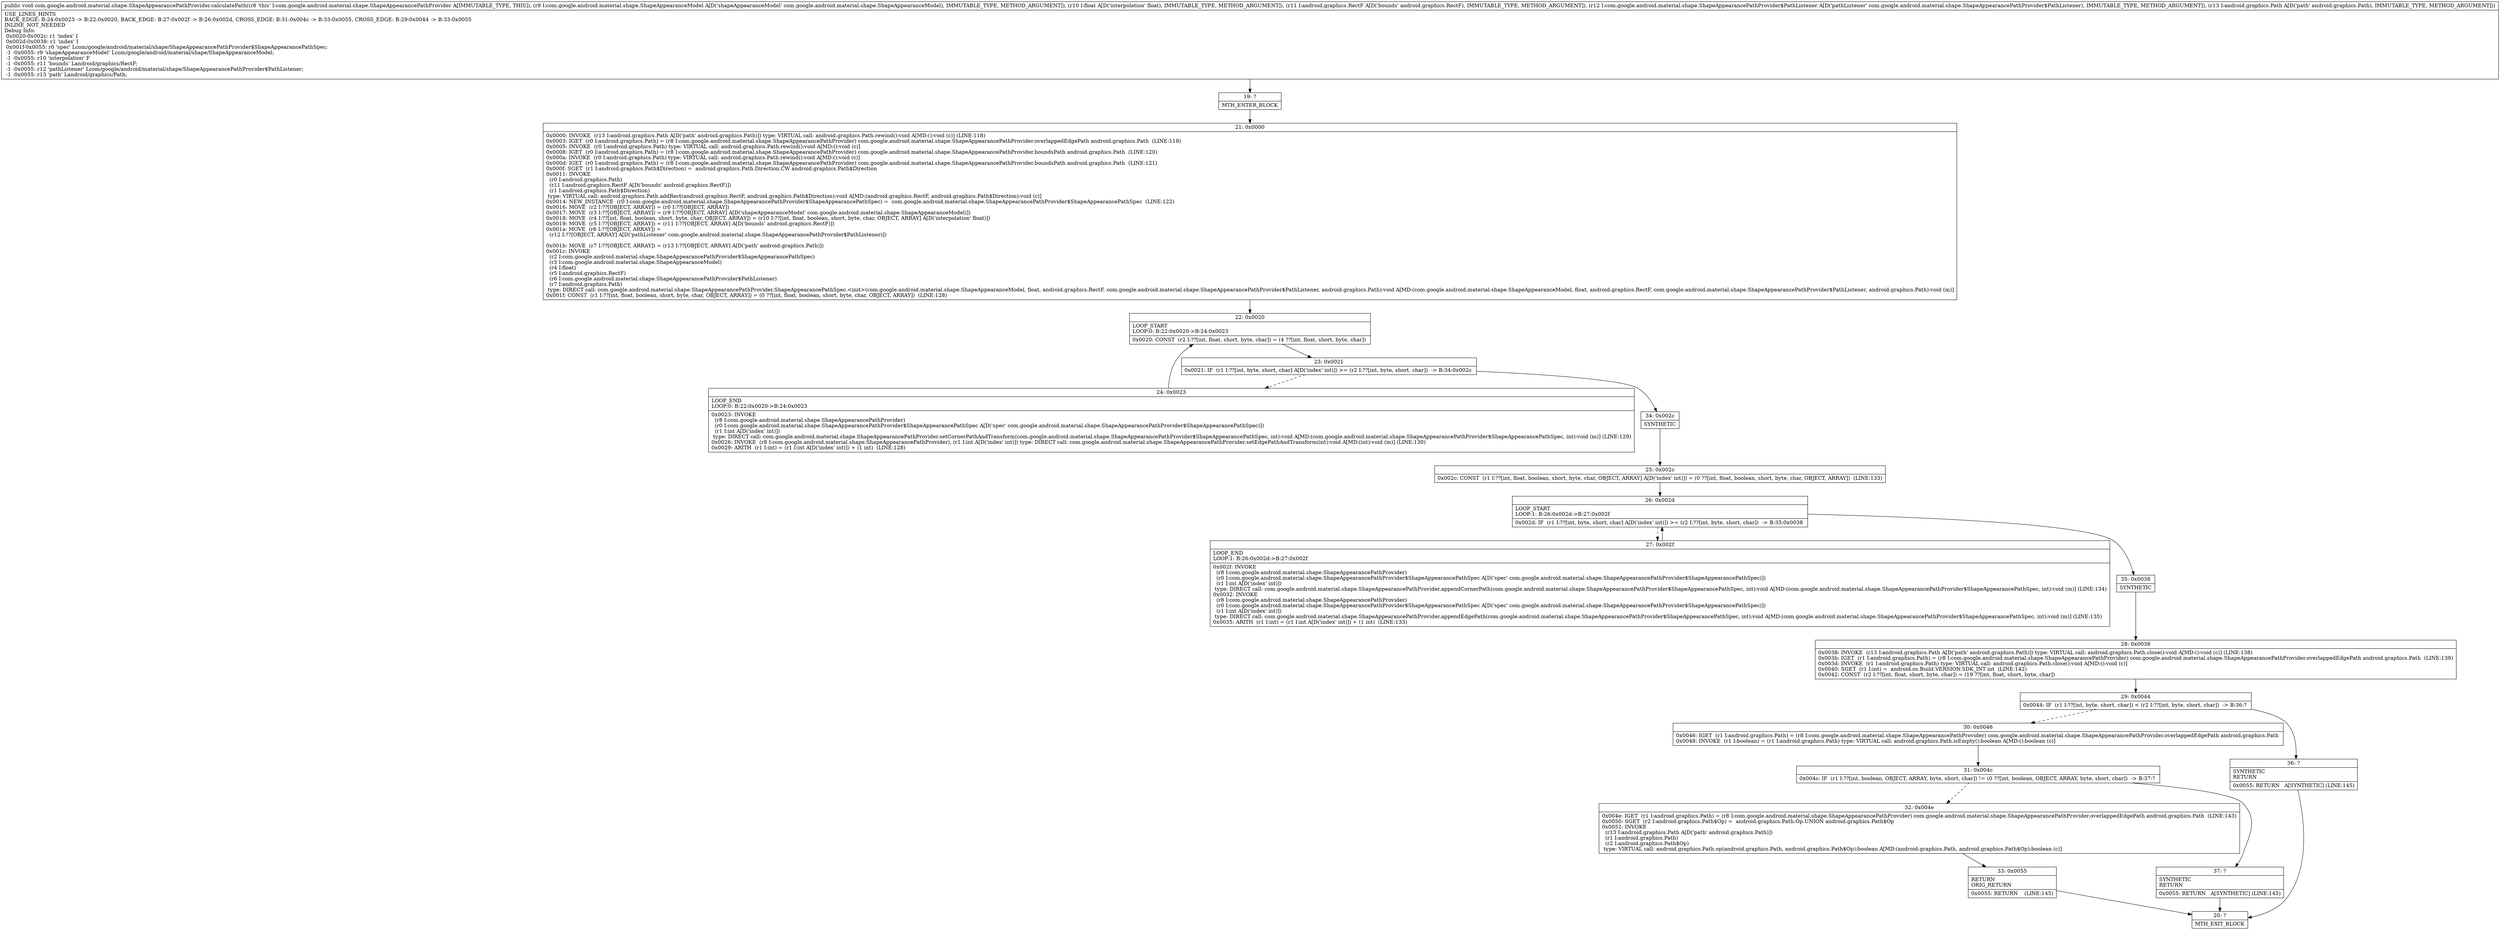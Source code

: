 digraph "CFG forcom.google.android.material.shape.ShapeAppearancePathProvider.calculatePath(Lcom\/google\/android\/material\/shape\/ShapeAppearanceModel;FLandroid\/graphics\/RectF;Lcom\/google\/android\/material\/shape\/ShapeAppearancePathProvider$PathListener;Landroid\/graphics\/Path;)V" {
Node_19 [shape=record,label="{19\:\ ?|MTH_ENTER_BLOCK\l}"];
Node_21 [shape=record,label="{21\:\ 0x0000|0x0000: INVOKE  (r13 I:android.graphics.Path A[D('path' android.graphics.Path)]) type: VIRTUAL call: android.graphics.Path.rewind():void A[MD:():void (c)] (LINE:118)\l0x0003: IGET  (r0 I:android.graphics.Path) = (r8 I:com.google.android.material.shape.ShapeAppearancePathProvider) com.google.android.material.shape.ShapeAppearancePathProvider.overlappedEdgePath android.graphics.Path  (LINE:119)\l0x0005: INVOKE  (r0 I:android.graphics.Path) type: VIRTUAL call: android.graphics.Path.rewind():void A[MD:():void (c)]\l0x0008: IGET  (r0 I:android.graphics.Path) = (r8 I:com.google.android.material.shape.ShapeAppearancePathProvider) com.google.android.material.shape.ShapeAppearancePathProvider.boundsPath android.graphics.Path  (LINE:120)\l0x000a: INVOKE  (r0 I:android.graphics.Path) type: VIRTUAL call: android.graphics.Path.rewind():void A[MD:():void (c)]\l0x000d: IGET  (r0 I:android.graphics.Path) = (r8 I:com.google.android.material.shape.ShapeAppearancePathProvider) com.google.android.material.shape.ShapeAppearancePathProvider.boundsPath android.graphics.Path  (LINE:121)\l0x000f: SGET  (r1 I:android.graphics.Path$Direction) =  android.graphics.Path.Direction.CW android.graphics.Path$Direction \l0x0011: INVOKE  \l  (r0 I:android.graphics.Path)\l  (r11 I:android.graphics.RectF A[D('bounds' android.graphics.RectF)])\l  (r1 I:android.graphics.Path$Direction)\l type: VIRTUAL call: android.graphics.Path.addRect(android.graphics.RectF, android.graphics.Path$Direction):void A[MD:(android.graphics.RectF, android.graphics.Path$Direction):void (c)]\l0x0014: NEW_INSTANCE  (r0 I:com.google.android.material.shape.ShapeAppearancePathProvider$ShapeAppearancePathSpec) =  com.google.android.material.shape.ShapeAppearancePathProvider$ShapeAppearancePathSpec  (LINE:122)\l0x0016: MOVE  (r2 I:??[OBJECT, ARRAY]) = (r0 I:??[OBJECT, ARRAY]) \l0x0017: MOVE  (r3 I:??[OBJECT, ARRAY]) = (r9 I:??[OBJECT, ARRAY] A[D('shapeAppearanceModel' com.google.android.material.shape.ShapeAppearanceModel)]) \l0x0018: MOVE  (r4 I:??[int, float, boolean, short, byte, char, OBJECT, ARRAY]) = (r10 I:??[int, float, boolean, short, byte, char, OBJECT, ARRAY] A[D('interpolation' float)]) \l0x0019: MOVE  (r5 I:??[OBJECT, ARRAY]) = (r11 I:??[OBJECT, ARRAY] A[D('bounds' android.graphics.RectF)]) \l0x001a: MOVE  (r6 I:??[OBJECT, ARRAY]) = \l  (r12 I:??[OBJECT, ARRAY] A[D('pathListener' com.google.android.material.shape.ShapeAppearancePathProvider$PathListener)])\l \l0x001b: MOVE  (r7 I:??[OBJECT, ARRAY]) = (r13 I:??[OBJECT, ARRAY] A[D('path' android.graphics.Path)]) \l0x001c: INVOKE  \l  (r2 I:com.google.android.material.shape.ShapeAppearancePathProvider$ShapeAppearancePathSpec)\l  (r3 I:com.google.android.material.shape.ShapeAppearanceModel)\l  (r4 I:float)\l  (r5 I:android.graphics.RectF)\l  (r6 I:com.google.android.material.shape.ShapeAppearancePathProvider$PathListener)\l  (r7 I:android.graphics.Path)\l type: DIRECT call: com.google.android.material.shape.ShapeAppearancePathProvider.ShapeAppearancePathSpec.\<init\>(com.google.android.material.shape.ShapeAppearanceModel, float, android.graphics.RectF, com.google.android.material.shape.ShapeAppearancePathProvider$PathListener, android.graphics.Path):void A[MD:(com.google.android.material.shape.ShapeAppearanceModel, float, android.graphics.RectF, com.google.android.material.shape.ShapeAppearancePathProvider$PathListener, android.graphics.Path):void (m)]\l0x001f: CONST  (r1 I:??[int, float, boolean, short, byte, char, OBJECT, ARRAY]) = (0 ??[int, float, boolean, short, byte, char, OBJECT, ARRAY])  (LINE:128)\l}"];
Node_22 [shape=record,label="{22\:\ 0x0020|LOOP_START\lLOOP:0: B:22:0x0020\-\>B:24:0x0023\l|0x0020: CONST  (r2 I:??[int, float, short, byte, char]) = (4 ??[int, float, short, byte, char]) \l}"];
Node_23 [shape=record,label="{23\:\ 0x0021|0x0021: IF  (r1 I:??[int, byte, short, char] A[D('index' int)]) \>= (r2 I:??[int, byte, short, char])  \-\> B:34:0x002c \l}"];
Node_24 [shape=record,label="{24\:\ 0x0023|LOOP_END\lLOOP:0: B:22:0x0020\-\>B:24:0x0023\l|0x0023: INVOKE  \l  (r8 I:com.google.android.material.shape.ShapeAppearancePathProvider)\l  (r0 I:com.google.android.material.shape.ShapeAppearancePathProvider$ShapeAppearancePathSpec A[D('spec' com.google.android.material.shape.ShapeAppearancePathProvider$ShapeAppearancePathSpec)])\l  (r1 I:int A[D('index' int)])\l type: DIRECT call: com.google.android.material.shape.ShapeAppearancePathProvider.setCornerPathAndTransform(com.google.android.material.shape.ShapeAppearancePathProvider$ShapeAppearancePathSpec, int):void A[MD:(com.google.android.material.shape.ShapeAppearancePathProvider$ShapeAppearancePathSpec, int):void (m)] (LINE:129)\l0x0026: INVOKE  (r8 I:com.google.android.material.shape.ShapeAppearancePathProvider), (r1 I:int A[D('index' int)]) type: DIRECT call: com.google.android.material.shape.ShapeAppearancePathProvider.setEdgePathAndTransform(int):void A[MD:(int):void (m)] (LINE:130)\l0x0029: ARITH  (r1 I:int) = (r1 I:int A[D('index' int)]) + (1 int)  (LINE:128)\l}"];
Node_34 [shape=record,label="{34\:\ 0x002c|SYNTHETIC\l}"];
Node_25 [shape=record,label="{25\:\ 0x002c|0x002c: CONST  (r1 I:??[int, float, boolean, short, byte, char, OBJECT, ARRAY] A[D('index' int)]) = (0 ??[int, float, boolean, short, byte, char, OBJECT, ARRAY])  (LINE:133)\l}"];
Node_26 [shape=record,label="{26\:\ 0x002d|LOOP_START\lLOOP:1: B:26:0x002d\-\>B:27:0x002f\l|0x002d: IF  (r1 I:??[int, byte, short, char] A[D('index' int)]) \>= (r2 I:??[int, byte, short, char])  \-\> B:35:0x0038 \l}"];
Node_27 [shape=record,label="{27\:\ 0x002f|LOOP_END\lLOOP:1: B:26:0x002d\-\>B:27:0x002f\l|0x002f: INVOKE  \l  (r8 I:com.google.android.material.shape.ShapeAppearancePathProvider)\l  (r0 I:com.google.android.material.shape.ShapeAppearancePathProvider$ShapeAppearancePathSpec A[D('spec' com.google.android.material.shape.ShapeAppearancePathProvider$ShapeAppearancePathSpec)])\l  (r1 I:int A[D('index' int)])\l type: DIRECT call: com.google.android.material.shape.ShapeAppearancePathProvider.appendCornerPath(com.google.android.material.shape.ShapeAppearancePathProvider$ShapeAppearancePathSpec, int):void A[MD:(com.google.android.material.shape.ShapeAppearancePathProvider$ShapeAppearancePathSpec, int):void (m)] (LINE:134)\l0x0032: INVOKE  \l  (r8 I:com.google.android.material.shape.ShapeAppearancePathProvider)\l  (r0 I:com.google.android.material.shape.ShapeAppearancePathProvider$ShapeAppearancePathSpec A[D('spec' com.google.android.material.shape.ShapeAppearancePathProvider$ShapeAppearancePathSpec)])\l  (r1 I:int A[D('index' int)])\l type: DIRECT call: com.google.android.material.shape.ShapeAppearancePathProvider.appendEdgePath(com.google.android.material.shape.ShapeAppearancePathProvider$ShapeAppearancePathSpec, int):void A[MD:(com.google.android.material.shape.ShapeAppearancePathProvider$ShapeAppearancePathSpec, int):void (m)] (LINE:135)\l0x0035: ARITH  (r1 I:int) = (r1 I:int A[D('index' int)]) + (1 int)  (LINE:133)\l}"];
Node_35 [shape=record,label="{35\:\ 0x0038|SYNTHETIC\l}"];
Node_28 [shape=record,label="{28\:\ 0x0038|0x0038: INVOKE  (r13 I:android.graphics.Path A[D('path' android.graphics.Path)]) type: VIRTUAL call: android.graphics.Path.close():void A[MD:():void (c)] (LINE:138)\l0x003b: IGET  (r1 I:android.graphics.Path) = (r8 I:com.google.android.material.shape.ShapeAppearancePathProvider) com.google.android.material.shape.ShapeAppearancePathProvider.overlappedEdgePath android.graphics.Path  (LINE:139)\l0x003d: INVOKE  (r1 I:android.graphics.Path) type: VIRTUAL call: android.graphics.Path.close():void A[MD:():void (c)]\l0x0040: SGET  (r1 I:int) =  android.os.Build.VERSION.SDK_INT int  (LINE:142)\l0x0042: CONST  (r2 I:??[int, float, short, byte, char]) = (19 ??[int, float, short, byte, char]) \l}"];
Node_29 [shape=record,label="{29\:\ 0x0044|0x0044: IF  (r1 I:??[int, byte, short, char]) \< (r2 I:??[int, byte, short, char])  \-\> B:36:? \l}"];
Node_30 [shape=record,label="{30\:\ 0x0046|0x0046: IGET  (r1 I:android.graphics.Path) = (r8 I:com.google.android.material.shape.ShapeAppearancePathProvider) com.google.android.material.shape.ShapeAppearancePathProvider.overlappedEdgePath android.graphics.Path \l0x0048: INVOKE  (r1 I:boolean) = (r1 I:android.graphics.Path) type: VIRTUAL call: android.graphics.Path.isEmpty():boolean A[MD:():boolean (c)]\l}"];
Node_31 [shape=record,label="{31\:\ 0x004c|0x004c: IF  (r1 I:??[int, boolean, OBJECT, ARRAY, byte, short, char]) != (0 ??[int, boolean, OBJECT, ARRAY, byte, short, char])  \-\> B:37:? \l}"];
Node_32 [shape=record,label="{32\:\ 0x004e|0x004e: IGET  (r1 I:android.graphics.Path) = (r8 I:com.google.android.material.shape.ShapeAppearancePathProvider) com.google.android.material.shape.ShapeAppearancePathProvider.overlappedEdgePath android.graphics.Path  (LINE:143)\l0x0050: SGET  (r2 I:android.graphics.Path$Op) =  android.graphics.Path.Op.UNION android.graphics.Path$Op \l0x0052: INVOKE  \l  (r13 I:android.graphics.Path A[D('path' android.graphics.Path)])\l  (r1 I:android.graphics.Path)\l  (r2 I:android.graphics.Path$Op)\l type: VIRTUAL call: android.graphics.Path.op(android.graphics.Path, android.graphics.Path$Op):boolean A[MD:(android.graphics.Path, android.graphics.Path$Op):boolean (c)]\l}"];
Node_33 [shape=record,label="{33\:\ 0x0055|RETURN\lORIG_RETURN\l|0x0055: RETURN    (LINE:145)\l}"];
Node_20 [shape=record,label="{20\:\ ?|MTH_EXIT_BLOCK\l}"];
Node_37 [shape=record,label="{37\:\ ?|SYNTHETIC\lRETURN\l|0x0055: RETURN   A[SYNTHETIC] (LINE:145)\l}"];
Node_36 [shape=record,label="{36\:\ ?|SYNTHETIC\lRETURN\l|0x0055: RETURN   A[SYNTHETIC] (LINE:145)\l}"];
MethodNode[shape=record,label="{public void com.google.android.material.shape.ShapeAppearancePathProvider.calculatePath((r8 'this' I:com.google.android.material.shape.ShapeAppearancePathProvider A[IMMUTABLE_TYPE, THIS]), (r9 I:com.google.android.material.shape.ShapeAppearanceModel A[D('shapeAppearanceModel' com.google.android.material.shape.ShapeAppearanceModel), IMMUTABLE_TYPE, METHOD_ARGUMENT]), (r10 I:float A[D('interpolation' float), IMMUTABLE_TYPE, METHOD_ARGUMENT]), (r11 I:android.graphics.RectF A[D('bounds' android.graphics.RectF), IMMUTABLE_TYPE, METHOD_ARGUMENT]), (r12 I:com.google.android.material.shape.ShapeAppearancePathProvider$PathListener A[D('pathListener' com.google.android.material.shape.ShapeAppearancePathProvider$PathListener), IMMUTABLE_TYPE, METHOD_ARGUMENT]), (r13 I:android.graphics.Path A[D('path' android.graphics.Path), IMMUTABLE_TYPE, METHOD_ARGUMENT]))  | USE_LINES_HINTS\lBACK_EDGE: B:24:0x0023 \-\> B:22:0x0020, BACK_EDGE: B:27:0x002f \-\> B:26:0x002d, CROSS_EDGE: B:31:0x004c \-\> B:33:0x0055, CROSS_EDGE: B:29:0x0044 \-\> B:33:0x0055\lINLINE_NOT_NEEDED\lDebug Info:\l  0x0020\-0x002c: r1 'index' I\l  0x002d\-0x0038: r1 'index' I\l  0x001f\-0x0055: r0 'spec' Lcom\/google\/android\/material\/shape\/ShapeAppearancePathProvider$ShapeAppearancePathSpec;\l  \-1 \-0x0055: r9 'shapeAppearanceModel' Lcom\/google\/android\/material\/shape\/ShapeAppearanceModel;\l  \-1 \-0x0055: r10 'interpolation' F\l  \-1 \-0x0055: r11 'bounds' Landroid\/graphics\/RectF;\l  \-1 \-0x0055: r12 'pathListener' Lcom\/google\/android\/material\/shape\/ShapeAppearancePathProvider$PathListener;\l  \-1 \-0x0055: r13 'path' Landroid\/graphics\/Path;\l}"];
MethodNode -> Node_19;Node_19 -> Node_21;
Node_21 -> Node_22;
Node_22 -> Node_23;
Node_23 -> Node_24[style=dashed];
Node_23 -> Node_34;
Node_24 -> Node_22;
Node_34 -> Node_25;
Node_25 -> Node_26;
Node_26 -> Node_27[style=dashed];
Node_26 -> Node_35;
Node_27 -> Node_26;
Node_35 -> Node_28;
Node_28 -> Node_29;
Node_29 -> Node_30[style=dashed];
Node_29 -> Node_36;
Node_30 -> Node_31;
Node_31 -> Node_32[style=dashed];
Node_31 -> Node_37;
Node_32 -> Node_33;
Node_33 -> Node_20;
Node_37 -> Node_20;
Node_36 -> Node_20;
}

